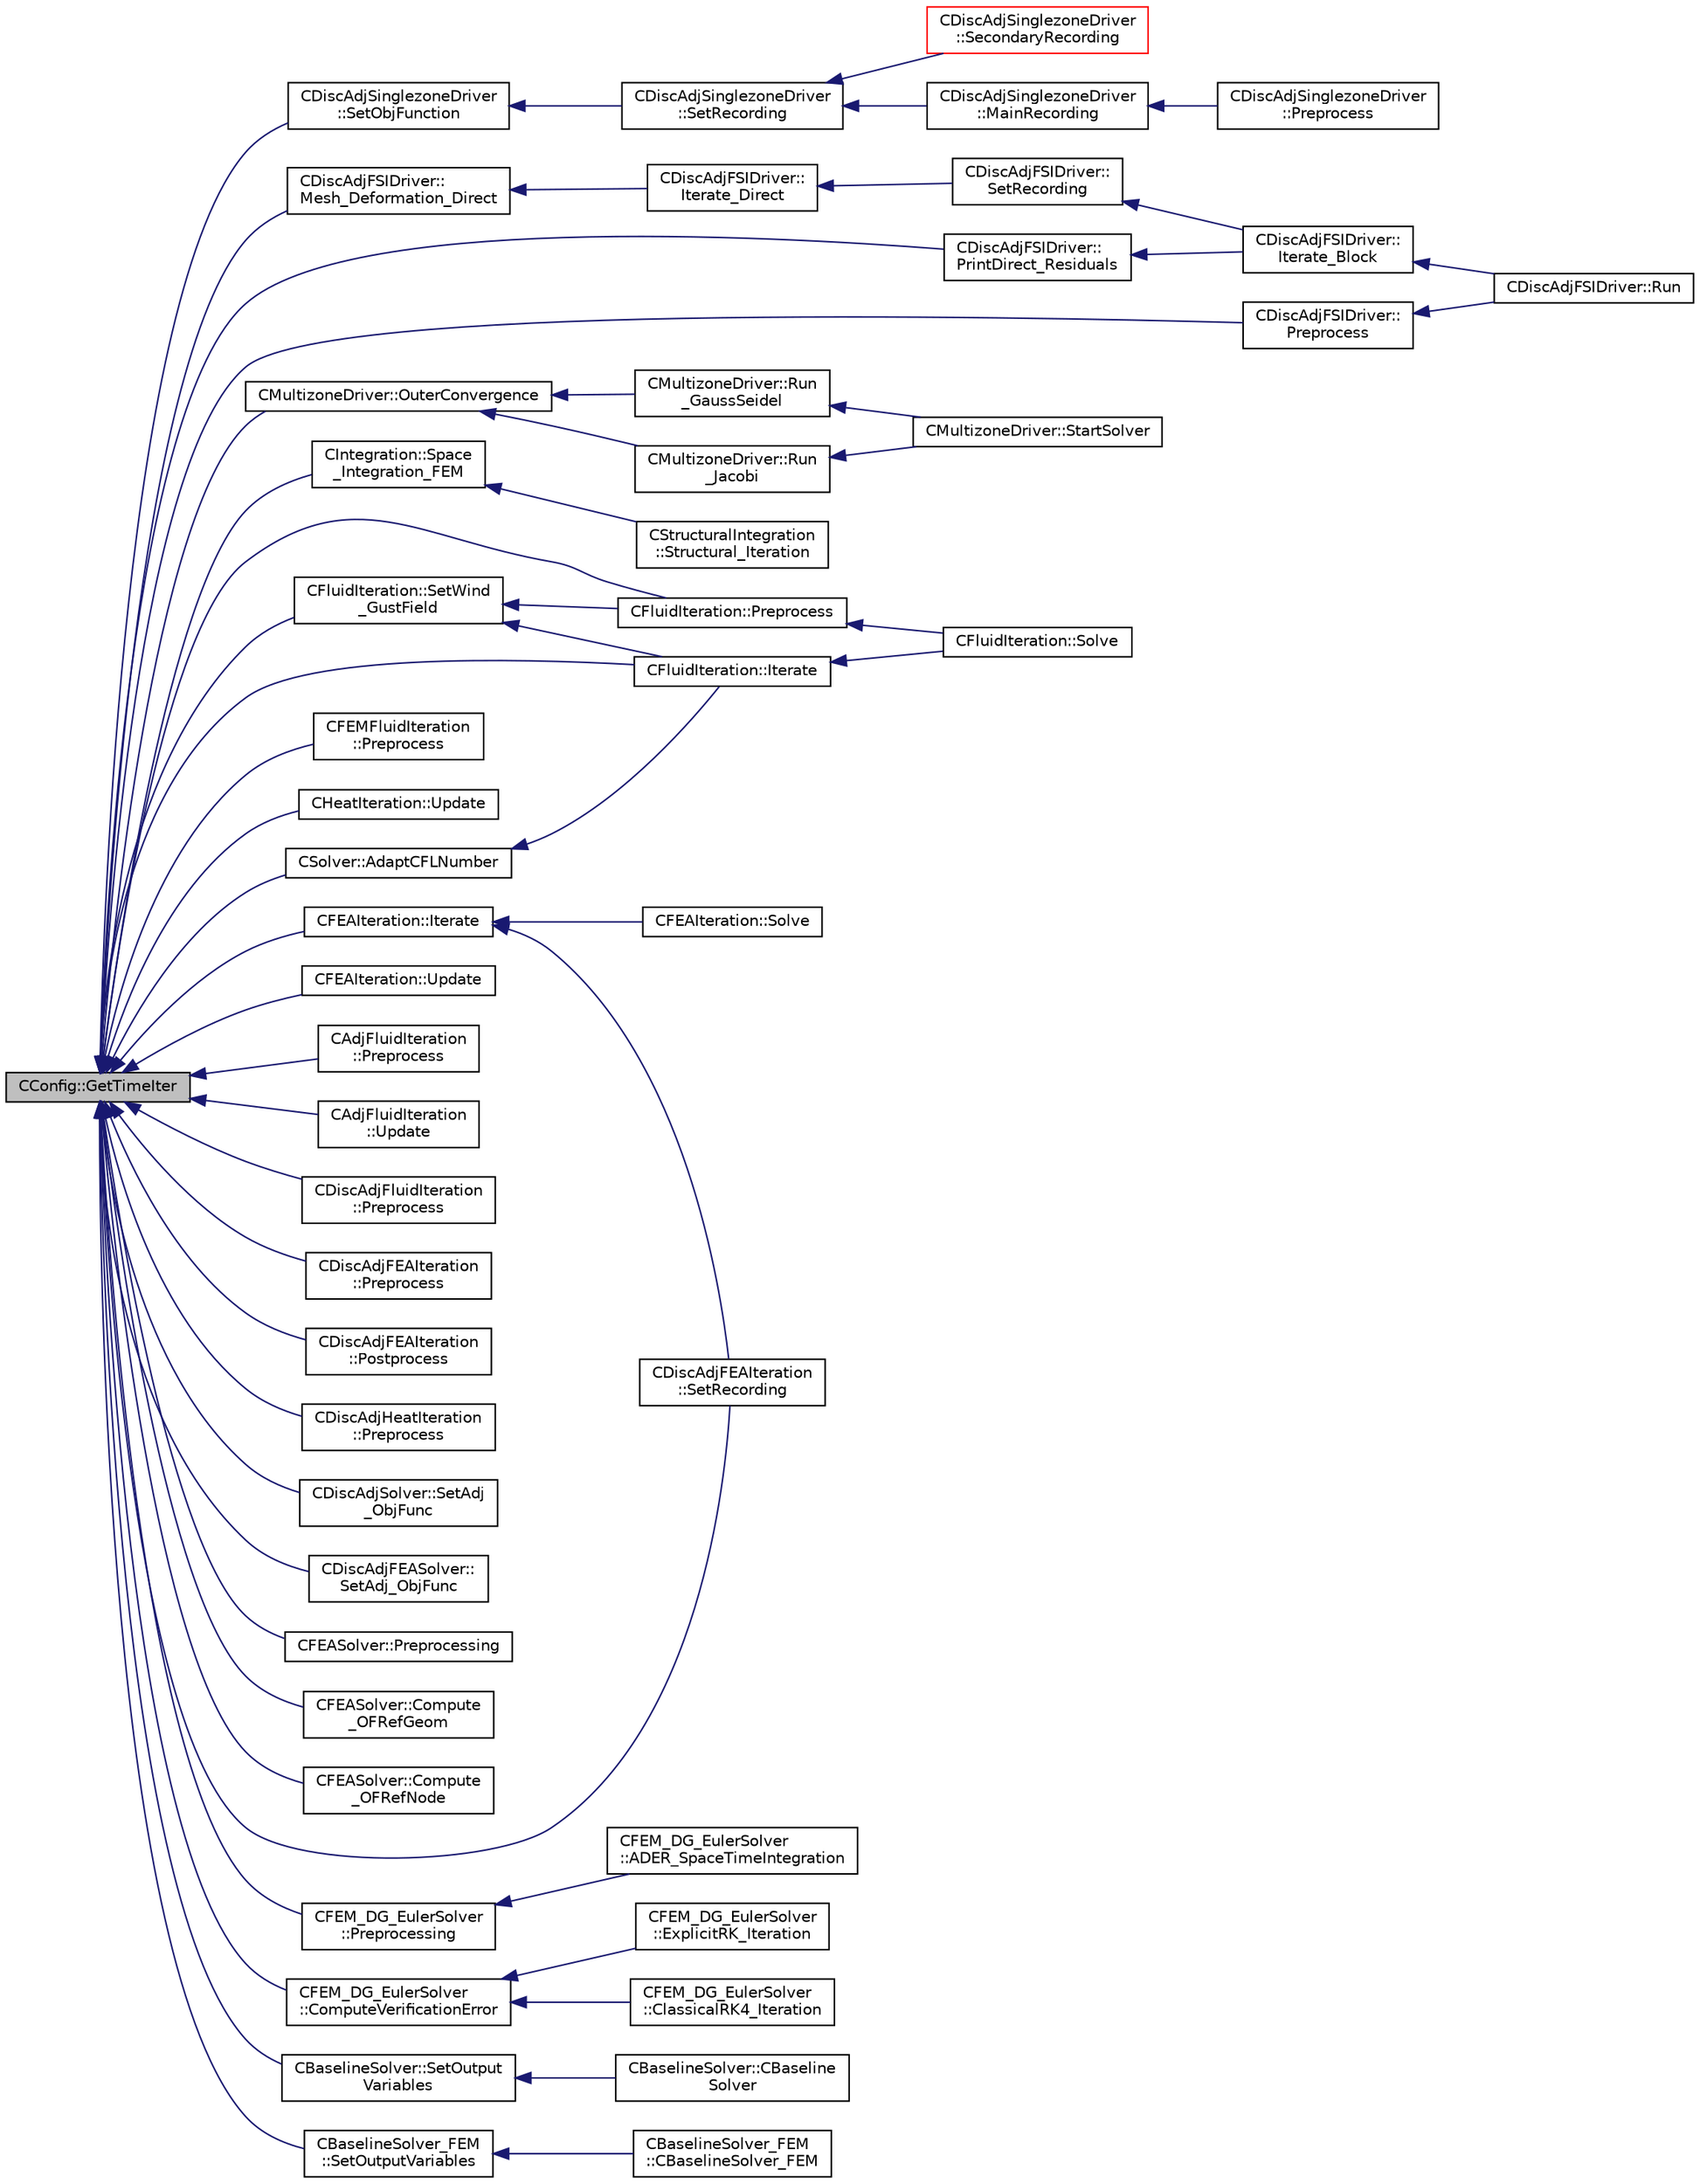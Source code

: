 digraph "CConfig::GetTimeIter"
{
  edge [fontname="Helvetica",fontsize="10",labelfontname="Helvetica",labelfontsize="10"];
  node [fontname="Helvetica",fontsize="10",shape=record];
  rankdir="LR";
  Node12925 [label="CConfig::GetTimeIter",height=0.2,width=0.4,color="black", fillcolor="grey75", style="filled", fontcolor="black"];
  Node12925 -> Node12926 [dir="back",color="midnightblue",fontsize="10",style="solid",fontname="Helvetica"];
  Node12926 [label="CDiscAdjSinglezoneDriver\l::SetObjFunction",height=0.2,width=0.4,color="black", fillcolor="white", style="filled",URL="$class_c_disc_adj_singlezone_driver.html#aea0513ac808106c6a92be610b3b17a6a",tooltip="Set the objective function. "];
  Node12926 -> Node12927 [dir="back",color="midnightblue",fontsize="10",style="solid",fontname="Helvetica"];
  Node12927 [label="CDiscAdjSinglezoneDriver\l::SetRecording",height=0.2,width=0.4,color="black", fillcolor="white", style="filled",URL="$class_c_disc_adj_singlezone_driver.html#a7e519f0f189a3a102b0630edaaa9d233",tooltip="Record one iteration of a flow iteration in within multiple zones. "];
  Node12927 -> Node12928 [dir="back",color="midnightblue",fontsize="10",style="solid",fontname="Helvetica"];
  Node12928 [label="CDiscAdjSinglezoneDriver\l::MainRecording",height=0.2,width=0.4,color="black", fillcolor="white", style="filled",URL="$class_c_disc_adj_singlezone_driver.html#af4087bc4859a336b67555336d8f28aaf",tooltip="Record the main computational path. "];
  Node12928 -> Node12929 [dir="back",color="midnightblue",fontsize="10",style="solid",fontname="Helvetica"];
  Node12929 [label="CDiscAdjSinglezoneDriver\l::Preprocess",height=0.2,width=0.4,color="black", fillcolor="white", style="filled",URL="$class_c_disc_adj_singlezone_driver.html#a2d0785572312526d0bd695a14dd405f2",tooltip="Preprocess the single-zone iteration. "];
  Node12927 -> Node12930 [dir="back",color="midnightblue",fontsize="10",style="solid",fontname="Helvetica"];
  Node12930 [label="CDiscAdjSinglezoneDriver\l::SecondaryRecording",height=0.2,width=0.4,color="red", fillcolor="white", style="filled",URL="$class_c_disc_adj_singlezone_driver.html#ad328a74dd89ed2e335b22c4bf2b53cb0",tooltip="Record the secondary computational path. "];
  Node12925 -> Node12932 [dir="back",color="midnightblue",fontsize="10",style="solid",fontname="Helvetica"];
  Node12932 [label="CDiscAdjFSIDriver::\lPreprocess",height=0.2,width=0.4,color="black", fillcolor="white", style="filled",URL="$class_c_disc_adj_f_s_i_driver.html#a2cedbc1996f28dbee3042436e1d1b14f",tooltip="Load the restarts for fluid, structure and mesh. "];
  Node12932 -> Node12933 [dir="back",color="midnightblue",fontsize="10",style="solid",fontname="Helvetica"];
  Node12933 [label="CDiscAdjFSIDriver::Run",height=0.2,width=0.4,color="black", fillcolor="white", style="filled",URL="$class_c_disc_adj_f_s_i_driver.html#a2e965d6e9c4dcfc296077cae225cab21",tooltip="Run a Discrete Adjoint iteration for the FSI problem. "];
  Node12925 -> Node12934 [dir="back",color="midnightblue",fontsize="10",style="solid",fontname="Helvetica"];
  Node12934 [label="CDiscAdjFSIDriver::\lPrintDirect_Residuals",height=0.2,width=0.4,color="black", fillcolor="white", style="filled",URL="$class_c_disc_adj_f_s_i_driver.html#a7e0a0d0ea10f8c6af312d6ec448329c6",tooltip="Load the restarts for fluid, structure and mesh. "];
  Node12934 -> Node12935 [dir="back",color="midnightblue",fontsize="10",style="solid",fontname="Helvetica"];
  Node12935 [label="CDiscAdjFSIDriver::\lIterate_Block",height=0.2,width=0.4,color="black", fillcolor="white", style="filled",URL="$class_c_disc_adj_f_s_i_driver.html#a84949f139fa795b7d34d6ff77e82eb5c",tooltip="Iterate a certain block for adjoint FSI - may be the whole set of variables or independent and subite..."];
  Node12935 -> Node12933 [dir="back",color="midnightblue",fontsize="10",style="solid",fontname="Helvetica"];
  Node12925 -> Node12936 [dir="back",color="midnightblue",fontsize="10",style="solid",fontname="Helvetica"];
  Node12936 [label="CDiscAdjFSIDriver::\lMesh_Deformation_Direct",height=0.2,width=0.4,color="black", fillcolor="white", style="filled",URL="$class_c_disc_adj_f_s_i_driver.html#ad683500d6b3773af342165b1b18f5c59",tooltip="Run a direct mesh deformation. "];
  Node12936 -> Node12937 [dir="back",color="midnightblue",fontsize="10",style="solid",fontname="Helvetica"];
  Node12937 [label="CDiscAdjFSIDriver::\lIterate_Direct",height=0.2,width=0.4,color="black", fillcolor="white", style="filled",URL="$class_c_disc_adj_f_s_i_driver.html#acd9e7f14d860522e48ba2b6db34efd49",tooltip="Iterate the direct solver for recording. "];
  Node12937 -> Node12938 [dir="back",color="midnightblue",fontsize="10",style="solid",fontname="Helvetica"];
  Node12938 [label="CDiscAdjFSIDriver::\lSetRecording",height=0.2,width=0.4,color="black", fillcolor="white", style="filled",URL="$class_c_disc_adj_f_s_i_driver.html#ab07394a77802e469a321ccd1b10cb988",tooltip="Set the recording for a Discrete Adjoint iteration for the FSI problem. "];
  Node12938 -> Node12935 [dir="back",color="midnightblue",fontsize="10",style="solid",fontname="Helvetica"];
  Node12925 -> Node12939 [dir="back",color="midnightblue",fontsize="10",style="solid",fontname="Helvetica"];
  Node12939 [label="CMultizoneDriver::OuterConvergence",height=0.2,width=0.4,color="black", fillcolor="white", style="filled",URL="$class_c_multizone_driver.html#ae72bb40195e4066bc4be4adfb0df29e9",tooltip="Check the convergence at the outer level. "];
  Node12939 -> Node12940 [dir="back",color="midnightblue",fontsize="10",style="solid",fontname="Helvetica"];
  Node12940 [label="CMultizoneDriver::Run\l_GaussSeidel",height=0.2,width=0.4,color="black", fillcolor="white", style="filled",URL="$class_c_multizone_driver.html#a8036223cdbe0c0d4552f17f6bad9189b",tooltip="Run a Block Gauss-Seidel iteration in all physical zones. "];
  Node12940 -> Node12941 [dir="back",color="midnightblue",fontsize="10",style="solid",fontname="Helvetica"];
  Node12941 [label="CMultizoneDriver::StartSolver",height=0.2,width=0.4,color="black", fillcolor="white", style="filled",URL="$class_c_multizone_driver.html#a03cfc000c383ef0d86d34e1c6aef5ff3",tooltip="[Overload] Launch the computation for multizone problems. "];
  Node12939 -> Node12942 [dir="back",color="midnightblue",fontsize="10",style="solid",fontname="Helvetica"];
  Node12942 [label="CMultizoneDriver::Run\l_Jacobi",height=0.2,width=0.4,color="black", fillcolor="white", style="filled",URL="$class_c_multizone_driver.html#a1bf2824daac5a10e8fb7387676eee338",tooltip="Run a Block-Jacobi iteration in all physical zones. "];
  Node12942 -> Node12941 [dir="back",color="midnightblue",fontsize="10",style="solid",fontname="Helvetica"];
  Node12925 -> Node12943 [dir="back",color="midnightblue",fontsize="10",style="solid",fontname="Helvetica"];
  Node12943 [label="CIntegration::Space\l_Integration_FEM",height=0.2,width=0.4,color="black", fillcolor="white", style="filled",URL="$class_c_integration.html#a67491687e3821e1c8ae25a8ff100852a",tooltip="Do the space integration of the numerical system on a FEM framework. "];
  Node12943 -> Node12944 [dir="back",color="midnightblue",fontsize="10",style="solid",fontname="Helvetica"];
  Node12944 [label="CStructuralIntegration\l::Structural_Iteration",height=0.2,width=0.4,color="black", fillcolor="white", style="filled",URL="$class_c_structural_integration.html#a4ead61d285b14be8d0f78ab1bd238c5a",tooltip="Do the numerical integration (implicit) of the structural solver. "];
  Node12925 -> Node12945 [dir="back",color="midnightblue",fontsize="10",style="solid",fontname="Helvetica"];
  Node12945 [label="CFluidIteration::Preprocess",height=0.2,width=0.4,color="black", fillcolor="white", style="filled",URL="$class_c_fluid_iteration.html#a9fe831e72f07c42d9c04d20ecd87a1e1",tooltip="Preprocessing to prepare for an iteration of the physics. "];
  Node12945 -> Node12946 [dir="back",color="midnightblue",fontsize="10",style="solid",fontname="Helvetica"];
  Node12946 [label="CFluidIteration::Solve",height=0.2,width=0.4,color="black", fillcolor="white", style="filled",URL="$class_c_fluid_iteration.html#ae22cd342c9c9d2ea5ac3f5103394ff80",tooltip="Iterate the fluid system for a number of Inner_Iter iterations. "];
  Node12925 -> Node12947 [dir="back",color="midnightblue",fontsize="10",style="solid",fontname="Helvetica"];
  Node12947 [label="CFluidIteration::Iterate",height=0.2,width=0.4,color="black", fillcolor="white", style="filled",URL="$class_c_fluid_iteration.html#ab1379b4cba3d8c893395123fb6030986",tooltip="Perform a single iteration of the fluid system. "];
  Node12947 -> Node12946 [dir="back",color="midnightblue",fontsize="10",style="solid",fontname="Helvetica"];
  Node12925 -> Node12948 [dir="back",color="midnightblue",fontsize="10",style="solid",fontname="Helvetica"];
  Node12948 [label="CFluidIteration::SetWind\l_GustField",height=0.2,width=0.4,color="black", fillcolor="white", style="filled",URL="$class_c_fluid_iteration.html#a5d649a21860ed9cefd56a18e3fc4557a",tooltip="Imposes a gust via the grid velocities. "];
  Node12948 -> Node12945 [dir="back",color="midnightblue",fontsize="10",style="solid",fontname="Helvetica"];
  Node12948 -> Node12947 [dir="back",color="midnightblue",fontsize="10",style="solid",fontname="Helvetica"];
  Node12925 -> Node12949 [dir="back",color="midnightblue",fontsize="10",style="solid",fontname="Helvetica"];
  Node12949 [label="CFEMFluidIteration\l::Preprocess",height=0.2,width=0.4,color="black", fillcolor="white", style="filled",URL="$class_c_f_e_m_fluid_iteration.html#a4cfceaad1f0340f904c2757283d392d5",tooltip="Preprocessing to prepare for an iteration of the physics. "];
  Node12925 -> Node12950 [dir="back",color="midnightblue",fontsize="10",style="solid",fontname="Helvetica"];
  Node12950 [label="CHeatIteration::Update",height=0.2,width=0.4,color="black", fillcolor="white", style="filled",URL="$class_c_heat_iteration.html#af7c562e073a23871938c3e87002016b6",tooltip="Updates the containers for the heat system. "];
  Node12925 -> Node12951 [dir="back",color="midnightblue",fontsize="10",style="solid",fontname="Helvetica"];
  Node12951 [label="CFEAIteration::Iterate",height=0.2,width=0.4,color="black", fillcolor="white", style="filled",URL="$class_c_f_e_a_iteration.html#af34a9ca7d54a7b4c31ad4fb1a487a158",tooltip="Perform a single iteration for structural analysis using the Finite Element Method. "];
  Node12951 -> Node12952 [dir="back",color="midnightblue",fontsize="10",style="solid",fontname="Helvetica"];
  Node12952 [label="CFEAIteration::Solve",height=0.2,width=0.4,color="black", fillcolor="white", style="filled",URL="$class_c_f_e_a_iteration.html#a93300b80aae492f8f966c16652e83e08",tooltip="Iterate the structural system for a number of Inner_Iter iterations. "];
  Node12951 -> Node12953 [dir="back",color="midnightblue",fontsize="10",style="solid",fontname="Helvetica"];
  Node12953 [label="CDiscAdjFEAIteration\l::SetRecording",height=0.2,width=0.4,color="black", fillcolor="white", style="filled",URL="$class_c_disc_adj_f_e_a_iteration.html#ad5f0dcb01d13560ce5245301646dc3bd",tooltip="Record a single iteration of the direct FEM system. "];
  Node12925 -> Node12954 [dir="back",color="midnightblue",fontsize="10",style="solid",fontname="Helvetica"];
  Node12954 [label="CFEAIteration::Update",height=0.2,width=0.4,color="black", fillcolor="white", style="filled",URL="$class_c_f_e_a_iteration.html#a333fe2537a8cfe7e3791a004f4d9fe83",tooltip="Updates the containers for the FEM system. "];
  Node12925 -> Node12955 [dir="back",color="midnightblue",fontsize="10",style="solid",fontname="Helvetica"];
  Node12955 [label="CAdjFluidIteration\l::Preprocess",height=0.2,width=0.4,color="black", fillcolor="white", style="filled",URL="$class_c_adj_fluid_iteration.html#a2b839162ab9de9dfaed616c069804139",tooltip="Preprocessing to prepare for an iteration of the physics. "];
  Node12925 -> Node12956 [dir="back",color="midnightblue",fontsize="10",style="solid",fontname="Helvetica"];
  Node12956 [label="CAdjFluidIteration\l::Update",height=0.2,width=0.4,color="black", fillcolor="white", style="filled",URL="$class_c_adj_fluid_iteration.html#a1c9e8c2470c6256a7aa9d69776c83a3b",tooltip="Updates the containers for the adjoint fluid system. "];
  Node12925 -> Node12957 [dir="back",color="midnightblue",fontsize="10",style="solid",fontname="Helvetica"];
  Node12957 [label="CDiscAdjFluidIteration\l::Preprocess",height=0.2,width=0.4,color="black", fillcolor="white", style="filled",URL="$class_c_disc_adj_fluid_iteration.html#a06d0775024ea784dbac96e424b8653f5",tooltip="Preprocessing to prepare for an iteration of the physics. "];
  Node12925 -> Node12958 [dir="back",color="midnightblue",fontsize="10",style="solid",fontname="Helvetica"];
  Node12958 [label="CDiscAdjFEAIteration\l::Preprocess",height=0.2,width=0.4,color="black", fillcolor="white", style="filled",URL="$class_c_disc_adj_f_e_a_iteration.html#a170338be0d52837f3e0daccb283dde32",tooltip="Preprocessing to prepare for an iteration of the physics. "];
  Node12925 -> Node12953 [dir="back",color="midnightblue",fontsize="10",style="solid",fontname="Helvetica"];
  Node12925 -> Node12959 [dir="back",color="midnightblue",fontsize="10",style="solid",fontname="Helvetica"];
  Node12959 [label="CDiscAdjFEAIteration\l::Postprocess",height=0.2,width=0.4,color="black", fillcolor="white", style="filled",URL="$class_c_disc_adj_f_e_a_iteration.html#ab31e2bdb653756de9f890bd29c757767",tooltip="Postprocesses the discrete adjoint mean flow system before heading to another physics system or the n..."];
  Node12925 -> Node12960 [dir="back",color="midnightblue",fontsize="10",style="solid",fontname="Helvetica"];
  Node12960 [label="CDiscAdjHeatIteration\l::Preprocess",height=0.2,width=0.4,color="black", fillcolor="white", style="filled",URL="$class_c_disc_adj_heat_iteration.html#a1c218566ede74077a5614d351e08f005",tooltip="Perform a single iteration of the adjoint fluid system. "];
  Node12925 -> Node12961 [dir="back",color="midnightblue",fontsize="10",style="solid",fontname="Helvetica"];
  Node12961 [label="CDiscAdjSolver::SetAdj\l_ObjFunc",height=0.2,width=0.4,color="black", fillcolor="white", style="filled",URL="$class_c_disc_adj_solver.html#aacc3de3d7448816f3628da9278dfca6c",tooltip="Set the objective function. "];
  Node12925 -> Node12962 [dir="back",color="midnightblue",fontsize="10",style="solid",fontname="Helvetica"];
  Node12962 [label="CDiscAdjFEASolver::\lSetAdj_ObjFunc",height=0.2,width=0.4,color="black", fillcolor="white", style="filled",URL="$class_c_disc_adj_f_e_a_solver.html#a89dbb3f5e722989da8d5a1823fc2b306",tooltip="Set the objective function. "];
  Node12925 -> Node12963 [dir="back",color="midnightblue",fontsize="10",style="solid",fontname="Helvetica"];
  Node12963 [label="CFEASolver::Preprocessing",height=0.2,width=0.4,color="black", fillcolor="white", style="filled",URL="$class_c_f_e_a_solver.html#a2171424e52ccd32f17bcbd4972b1fe15",tooltip="Set residuals to zero. "];
  Node12925 -> Node12964 [dir="back",color="midnightblue",fontsize="10",style="solid",fontname="Helvetica"];
  Node12964 [label="CFEASolver::Compute\l_OFRefGeom",height=0.2,width=0.4,color="black", fillcolor="white", style="filled",URL="$class_c_f_e_a_solver.html#a59a32ad418ef50b00b93d27f29fb48e7",tooltip="Compute the objective function for a reference geometry. "];
  Node12925 -> Node12965 [dir="back",color="midnightblue",fontsize="10",style="solid",fontname="Helvetica"];
  Node12965 [label="CFEASolver::Compute\l_OFRefNode",height=0.2,width=0.4,color="black", fillcolor="white", style="filled",URL="$class_c_f_e_a_solver.html#ab807339c5813f52560412369d77722dc",tooltip="Compute the objective function for a reference node. "];
  Node12925 -> Node12966 [dir="back",color="midnightblue",fontsize="10",style="solid",fontname="Helvetica"];
  Node12966 [label="CFEM_DG_EulerSolver\l::Preprocessing",height=0.2,width=0.4,color="black", fillcolor="white", style="filled",URL="$class_c_f_e_m___d_g___euler_solver.html#aeb9ecebe3a3192fa6a00b0dcdf88d469",tooltip="Compute primitive variables and their gradients. "];
  Node12966 -> Node12967 [dir="back",color="midnightblue",fontsize="10",style="solid",fontname="Helvetica"];
  Node12967 [label="CFEM_DG_EulerSolver\l::ADER_SpaceTimeIntegration",height=0.2,width=0.4,color="black", fillcolor="white", style="filled",URL="$class_c_f_e_m___d_g___euler_solver.html#a7f0da04d44069701db2228210b91c59e",tooltip="Function, to carry out the space time integration for ADER with time accurate local time stepping..."];
  Node12925 -> Node12968 [dir="back",color="midnightblue",fontsize="10",style="solid",fontname="Helvetica"];
  Node12968 [label="CFEM_DG_EulerSolver\l::ComputeVerificationError",height=0.2,width=0.4,color="black", fillcolor="white", style="filled",URL="$class_c_f_e_m___d_g___euler_solver.html#a2a94a8ade876c40822b65e81719d4331",tooltip="Compute the global error measures (L2, Linf) for verification cases. "];
  Node12968 -> Node12969 [dir="back",color="midnightblue",fontsize="10",style="solid",fontname="Helvetica"];
  Node12969 [label="CFEM_DG_EulerSolver\l::ExplicitRK_Iteration",height=0.2,width=0.4,color="black", fillcolor="white", style="filled",URL="$class_c_f_e_m___d_g___euler_solver.html#a5f3702ec7e07a248211a10b94068af41",tooltip="Update the solution using a Runge-Kutta scheme. "];
  Node12968 -> Node12970 [dir="back",color="midnightblue",fontsize="10",style="solid",fontname="Helvetica"];
  Node12970 [label="CFEM_DG_EulerSolver\l::ClassicalRK4_Iteration",height=0.2,width=0.4,color="black", fillcolor="white", style="filled",URL="$class_c_f_e_m___d_g___euler_solver.html#add195fe8af6532465c2b677c7a625b3e",tooltip="Update the solution using the classical fourth-order Runge-Kutta scheme. "];
  Node12925 -> Node12971 [dir="back",color="midnightblue",fontsize="10",style="solid",fontname="Helvetica"];
  Node12971 [label="CSolver::AdaptCFLNumber",height=0.2,width=0.4,color="black", fillcolor="white", style="filled",URL="$class_c_solver.html#a7db35f21bf505e35cce4bcdf38af3b2a",tooltip="Adapt the CFL number based on the local under-relaxation parameters computed for each nonlinear itera..."];
  Node12971 -> Node12947 [dir="back",color="midnightblue",fontsize="10",style="solid",fontname="Helvetica"];
  Node12925 -> Node12972 [dir="back",color="midnightblue",fontsize="10",style="solid",fontname="Helvetica"];
  Node12972 [label="CBaselineSolver::SetOutput\lVariables",height=0.2,width=0.4,color="black", fillcolor="white", style="filled",URL="$class_c_baseline_solver.html#ab8e4b1b71d637dd0adee324d4a7a6315",tooltip="Set the number of variables and string names from the restart file. "];
  Node12972 -> Node12973 [dir="back",color="midnightblue",fontsize="10",style="solid",fontname="Helvetica"];
  Node12973 [label="CBaselineSolver::CBaseline\lSolver",height=0.2,width=0.4,color="black", fillcolor="white", style="filled",URL="$class_c_baseline_solver.html#a996d9c6ee613b5b45a25a765f3c5e2cd"];
  Node12925 -> Node12974 [dir="back",color="midnightblue",fontsize="10",style="solid",fontname="Helvetica"];
  Node12974 [label="CBaselineSolver_FEM\l::SetOutputVariables",height=0.2,width=0.4,color="black", fillcolor="white", style="filled",URL="$class_c_baseline_solver___f_e_m.html#a5fefb73afd97e76701e64867015db7df",tooltip="Set the number of variables and string names from the restart file. "];
  Node12974 -> Node12975 [dir="back",color="midnightblue",fontsize="10",style="solid",fontname="Helvetica"];
  Node12975 [label="CBaselineSolver_FEM\l::CBaselineSolver_FEM",height=0.2,width=0.4,color="black", fillcolor="white", style="filled",URL="$class_c_baseline_solver___f_e_m.html#a555c5501fce1dfa608bba1e8f77232d1"];
}
